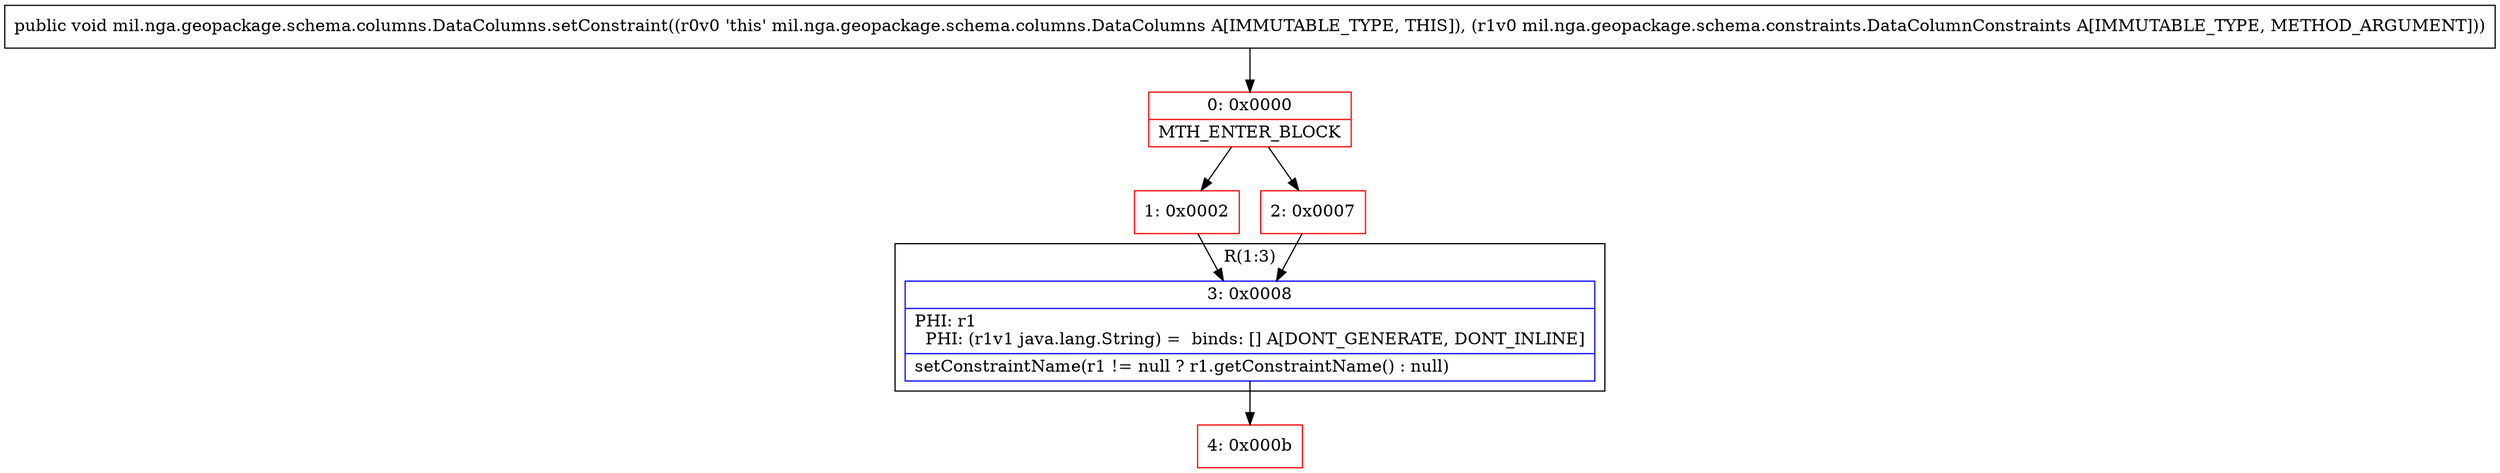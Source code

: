 digraph "CFG formil.nga.geopackage.schema.columns.DataColumns.setConstraint(Lmil\/nga\/geopackage\/schema\/constraints\/DataColumnConstraints;)V" {
subgraph cluster_Region_955733067 {
label = "R(1:3)";
node [shape=record,color=blue];
Node_3 [shape=record,label="{3\:\ 0x0008|PHI: r1 \l  PHI: (r1v1 java.lang.String) =  binds: [] A[DONT_GENERATE, DONT_INLINE]\l|setConstraintName(r1 != null ? r1.getConstraintName() : null)\l}"];
}
Node_0 [shape=record,color=red,label="{0\:\ 0x0000|MTH_ENTER_BLOCK\l}"];
Node_1 [shape=record,color=red,label="{1\:\ 0x0002}"];
Node_2 [shape=record,color=red,label="{2\:\ 0x0007}"];
Node_4 [shape=record,color=red,label="{4\:\ 0x000b}"];
MethodNode[shape=record,label="{public void mil.nga.geopackage.schema.columns.DataColumns.setConstraint((r0v0 'this' mil.nga.geopackage.schema.columns.DataColumns A[IMMUTABLE_TYPE, THIS]), (r1v0 mil.nga.geopackage.schema.constraints.DataColumnConstraints A[IMMUTABLE_TYPE, METHOD_ARGUMENT])) }"];
MethodNode -> Node_0;
Node_3 -> Node_4;
Node_0 -> Node_1;
Node_0 -> Node_2;
Node_1 -> Node_3;
Node_2 -> Node_3;
}

